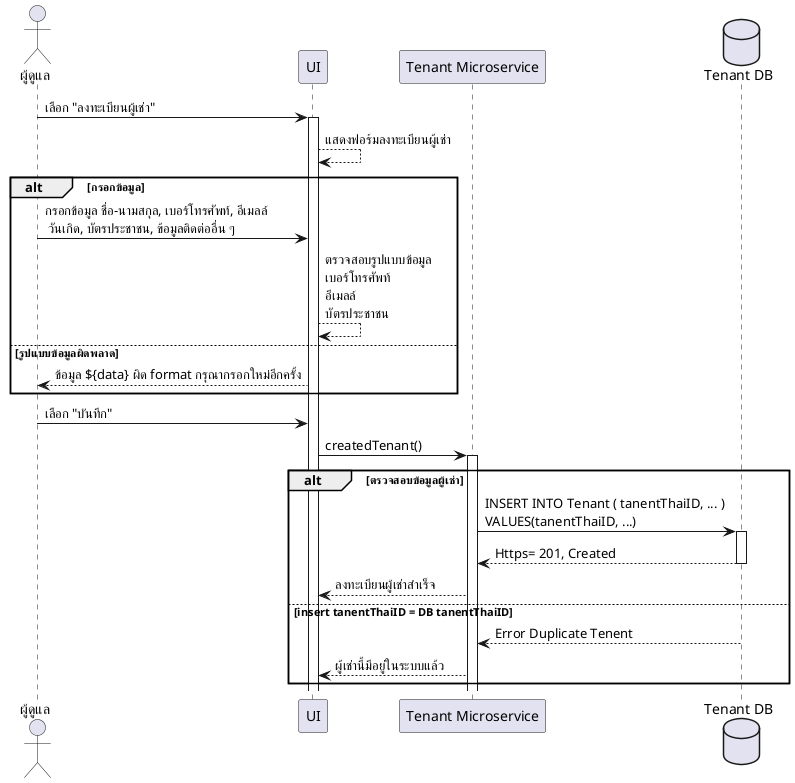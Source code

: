 @startuml
skinparam defaultFontName "TH Sarabun New"

actor "ผู้ดูแล" as Admin
participant "UI" as UI
participant "Tenant Microservice" as MS
database "Tenant DB" as DB


Admin -> UI: เลือก "ลงทะเบียนผู้เช่า"
activate UI

UI --> UI       : แสดงฟอร์มลงทะเบียนผู้เช่า
alt กรอกข้อมูล
    Admin -> UI: กรอกข้อมูล ชื่อ-นามสกุล, เบอร์โทรศัพท์, อีเมลล์ \n วันเกิด, บัตรประชาชน, ข้อมูลติดต่ออื่น ๆ
    UI --> UI       : ตรวจสอบรูปแบบข้อมูล \nเบอร์โทรศัพท์ \nอีเมลล์ \nบัตรประชาชน
else รูปแบบข้อมูลผิดพลาด
    UI --> Admin: ข้อมูล ${data} ผิด format กรุณากรอกใหม่อีกครั้ง
end
Admin -> UI: เลือก "บันทึก"
UI -> MS: createdTenant()

alt ตรวจสอบข้อมูลผู้เช่า
    activate MS
    MS -> DB: INSERT INTO Tenant ( tanentThaiID, ... )\nVALUES(tanentThaiID, ...)
    activate DB
    DB --> MS: Https= 201, Created
    deactivate DB

    MS --> UI: ลงทะเบียนผู้เช่าสำเร็จ
else insert tanentThaiID = DB tanentThaiID
    DB --> MS: Error Duplicate Tenent
    MS --> UI: ผู้เช่านี้มีอยู่ในระบบแล้ว
end
@enduml